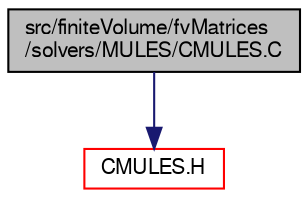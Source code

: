 digraph "src/finiteVolume/fvMatrices/solvers/MULES/CMULES.C"
{
  bgcolor="transparent";
  edge [fontname="FreeSans",fontsize="10",labelfontname="FreeSans",labelfontsize="10"];
  node [fontname="FreeSans",fontsize="10",shape=record];
  Node0 [label="src/finiteVolume/fvMatrices\l/solvers/MULES/CMULES.C",height=0.2,width=0.4,color="black", fillcolor="grey75", style="filled", fontcolor="black"];
  Node0 -> Node1 [color="midnightblue",fontsize="10",style="solid",fontname="FreeSans"];
  Node1 [label="CMULES.H",height=0.2,width=0.4,color="red",URL="$a03302.html",tooltip="CMULES: Multidimensional universal limiter for explicit corrected implicit solution. "];
}
